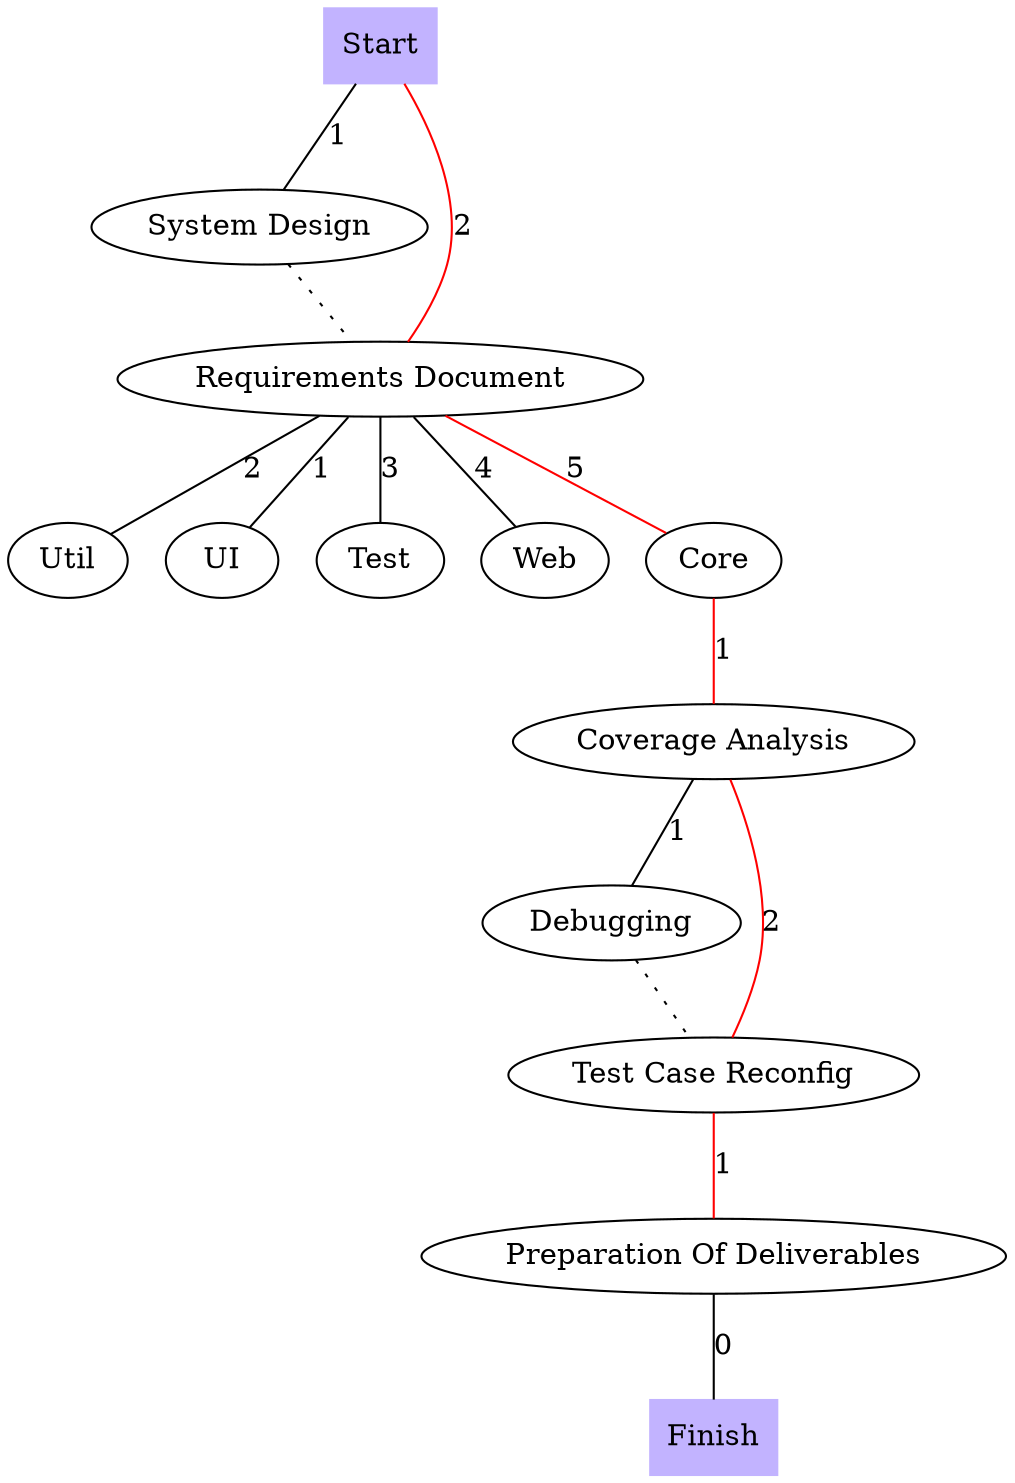 graph ActivityGraph
{
	Start [shape=box,style=filled,color=".7 .3 1.0"]

	Start -- "System Design"[label=1]

	Start -- "Requirements Document"[label=2][color=red]

	"System Design" -- "Requirements Document"[style=dotted]

	"Requirements Document" -- "Util"[label=2]
	"Requirements Document" -- "UI"[label=1]
	"Requirements Document" -- "Test"[label=3]
	"Requirements Document" -- "Web"[label=4]
	"Requirements Document" -- "Core"[label=5][color=red]
	
	"Core" -- "Coverage Analysis"[label=1][color=red]

	"Coverage Analysis" -- Debugging[label=1]

	"Coverage Analysis" -- "Test Case Reconfig"[label=2][color=red]

	Debugging -- "Test Case Reconfig"[style = dotted]

	"Test Case Reconfig" -- "Preparation Of Deliverables"[label=1][color=red]

	"Preparation Of Deliverables" -- Finish[label=0]
	
	Finish [shape=box,style=filled,color=".7 .3 1.0"]

}

